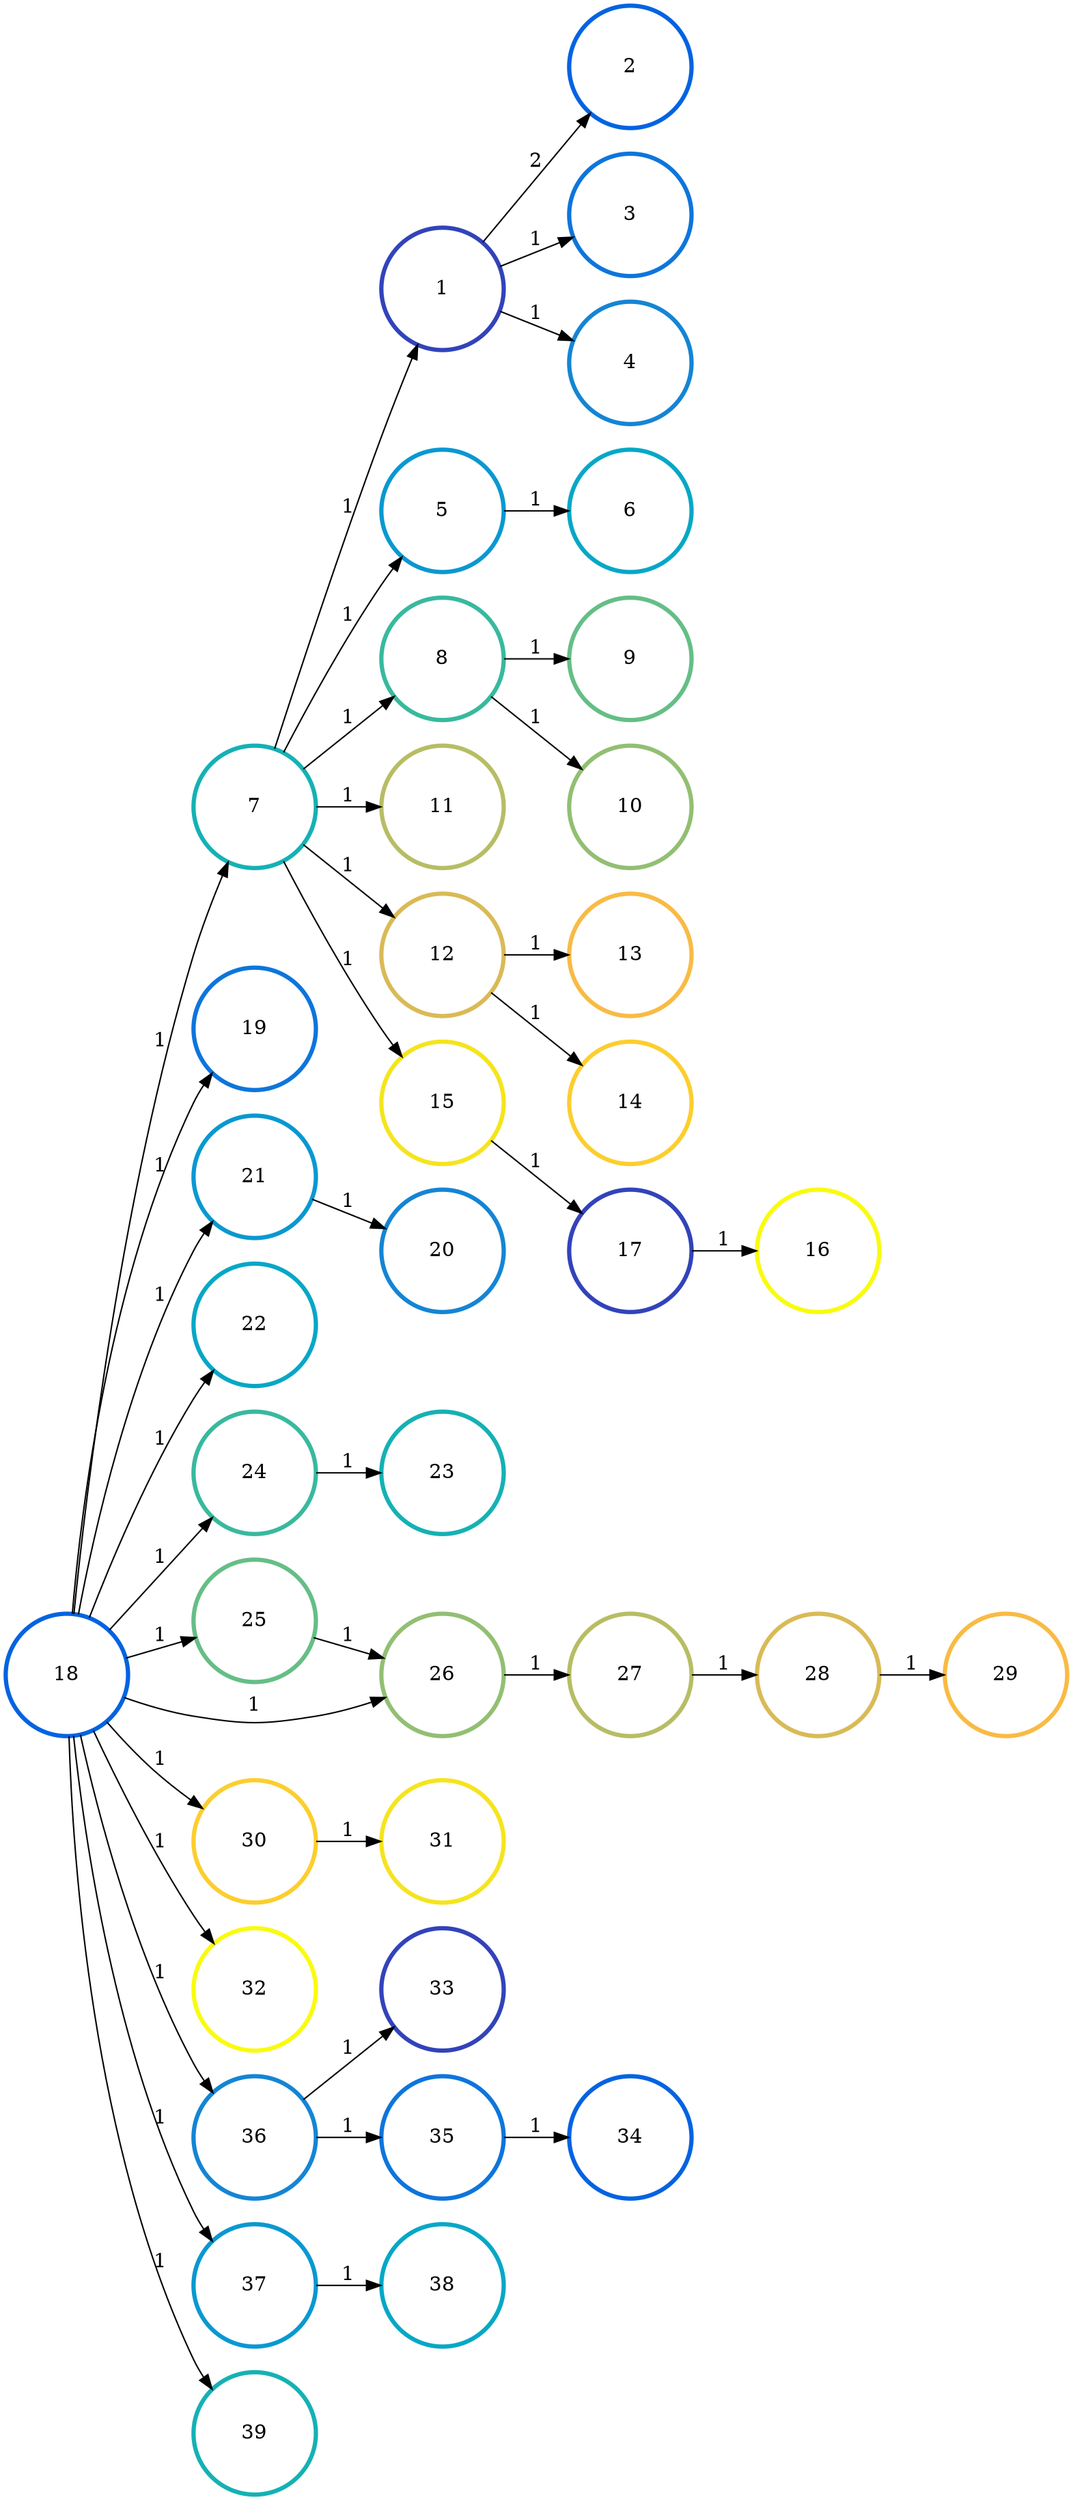 digraph N {
	overlap="false"
	rankdir="LR"
	0 [label="1",width=1.2,height=1.2,style="",penwidth=3,color="#3243BA"]
	1 [label="2",width=1.2,height=1.2,style="",penwidth=3,color="#0363E1"]
	2 [label="3",width=1.2,height=1.2,style="",penwidth=3,color="#0D75DC"]
	3 [label="4",width=1.2,height=1.2,style="",penwidth=3,color="#1485D4"]
	4 [label="5",width=1.2,height=1.2,style="",penwidth=3,color="#0998D1"]
	5 [label="6",width=1.2,height=1.2,style="",penwidth=3,color="#06A7C6"]
	6 [label="7",width=1.2,height=1.2,style="",penwidth=3,color="#15B1B4"]
	7 [label="8",width=1.2,height=1.2,style="",penwidth=3,color="#38B99E"]
	8 [label="9",width=1.2,height=1.2,style="",penwidth=3,color="#65BE86"]
	9 [label="10",width=1.2,height=1.2,style="",penwidth=3,color="#92BF73"]
	10 [label="11",width=1.2,height=1.2,style="",penwidth=3,color="#B7BD64"]
	11 [label="12",width=1.2,height=1.2,style="",penwidth=3,color="#D9BA56"]
	12 [label="13",width=1.2,height=1.2,style="",penwidth=3,color="#F8BB44"]
	13 [label="14",width=1.2,height=1.2,style="",penwidth=3,color="#FCCE2E"]
	14 [label="15",width=1.2,height=1.2,style="",penwidth=3,color="#F5E41D"]
	15 [label="16",width=1.2,height=1.2,style="",penwidth=3,color="#F9FB0E"]
	16 [label="17",width=1.2,height=1.2,style="",penwidth=3,color="#3243BA"]
	17 [label="18",width=1.2,height=1.2,style="",penwidth=3,color="#0363E1"]
	18 [label="19",width=1.2,height=1.2,style="",penwidth=3,color="#0D75DC"]
	19 [label="20",width=1.2,height=1.2,style="",penwidth=3,color="#1485D4"]
	20 [label="21",width=1.2,height=1.2,style="",penwidth=3,color="#0998D1"]
	21 [label="22",width=1.2,height=1.2,style="",penwidth=3,color="#06A7C6"]
	22 [label="23",width=1.2,height=1.2,style="",penwidth=3,color="#15B1B4"]
	23 [label="24",width=1.2,height=1.2,style="",penwidth=3,color="#38B99E"]
	24 [label="25",width=1.2,height=1.2,style="",penwidth=3,color="#65BE86"]
	25 [label="26",width=1.2,height=1.2,style="",penwidth=3,color="#92BF73"]
	26 [label="27",width=1.2,height=1.2,style="",penwidth=3,color="#B7BD64"]
	27 [label="28",width=1.2,height=1.2,style="",penwidth=3,color="#D9BA56"]
	28 [label="29",width=1.2,height=1.2,style="",penwidth=3,color="#F8BB44"]
	29 [label="30",width=1.2,height=1.2,style="",penwidth=3,color="#FCCE2E"]
	30 [label="31",width=1.2,height=1.2,style="",penwidth=3,color="#F5E41D"]
	31 [label="32",width=1.2,height=1.2,style="",penwidth=3,color="#F9FB0E"]
	32 [label="33",width=1.2,height=1.2,style="",penwidth=3,color="#3243BA"]
	33 [label="34",width=1.2,height=1.2,style="",penwidth=3,color="#0363E1"]
	34 [label="35",width=1.2,height=1.2,style="",penwidth=3,color="#0D75DC"]
	35 [label="36",width=1.2,height=1.2,style="",penwidth=3,color="#1485D4"]
	36 [label="37",width=1.2,height=1.2,style="",penwidth=3,color="#0998D1"]
	37 [label="38",width=1.2,height=1.2,style="",penwidth=3,color="#06A7C6"]
	38 [label="39",width=1.2,height=1.2,style="",penwidth=3,color="#15B1B4"]
	0 -> 1 [penwidth=1,color=black,label="2"]
	0 -> 2 [penwidth=1,color=black,label="1"]
	0 -> 3 [penwidth=1,color=black,label="1"]
	4 -> 5 [penwidth=1,color=black,label="1"]
	6 -> 0 [penwidth=1,color=black,label="1"]
	6 -> 4 [penwidth=1,color=black,label="1"]
	6 -> 7 [penwidth=1,color=black,label="1"]
	6 -> 10 [penwidth=1,color=black,label="1"]
	6 -> 11 [penwidth=1,color=black,label="1"]
	6 -> 14 [penwidth=1,color=black,label="1"]
	7 -> 8 [penwidth=1,color=black,label="1"]
	7 -> 9 [penwidth=1,color=black,label="1"]
	11 -> 12 [penwidth=1,color=black,label="1"]
	11 -> 13 [penwidth=1,color=black,label="1"]
	14 -> 16 [penwidth=1,color=black,label="1"]
	16 -> 15 [penwidth=1,color=black,label="1"]
	17 -> 6 [penwidth=1,color=black,label="1"]
	17 -> 18 [penwidth=1,color=black,label="1"]
	17 -> 20 [penwidth=1,color=black,label="1"]
	17 -> 21 [penwidth=1,color=black,label="1"]
	17 -> 23 [penwidth=1,color=black,label="1"]
	17 -> 24 [penwidth=1,color=black,label="1"]
	17 -> 25 [penwidth=1,color=black,label="1"]
	17 -> 29 [penwidth=1,color=black,label="1"]
	17 -> 31 [penwidth=1,color=black,label="1"]
	17 -> 35 [penwidth=1,color=black,label="1"]
	17 -> 36 [penwidth=1,color=black,label="1"]
	17 -> 38 [penwidth=1,color=black,label="1"]
	20 -> 19 [penwidth=1,color=black,label="1"]
	23 -> 22 [penwidth=1,color=black,label="1"]
	24 -> 25 [penwidth=1,color=black,label="1"]
	25 -> 26 [penwidth=1,color=black,label="1"]
	26 -> 27 [penwidth=1,color=black,label="1"]
	27 -> 28 [penwidth=1,color=black,label="1"]
	29 -> 30 [penwidth=1,color=black,label="1"]
	34 -> 33 [penwidth=1,color=black,label="1"]
	35 -> 32 [penwidth=1,color=black,label="1"]
	35 -> 34 [penwidth=1,color=black,label="1"]
	36 -> 37 [penwidth=1,color=black,label="1"]
}
